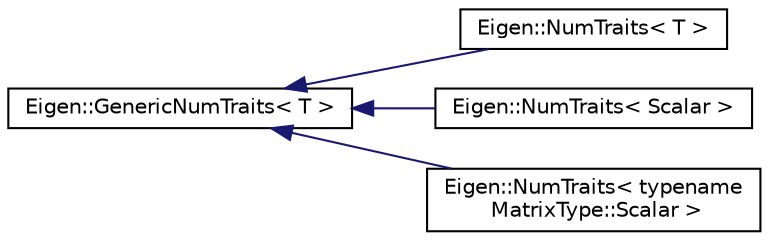 digraph "Graphical Class Hierarchy"
{
  edge [fontname="Helvetica",fontsize="10",labelfontname="Helvetica",labelfontsize="10"];
  node [fontname="Helvetica",fontsize="10",shape=record];
  rankdir="LR";
  Node1 [label="Eigen::GenericNumTraits\< T \>",height=0.2,width=0.4,color="black", fillcolor="white", style="filled",URL="$struct_eigen_1_1_generic_num_traits.html"];
  Node1 -> Node2 [dir="back",color="midnightblue",fontsize="10",style="solid",fontname="Helvetica"];
  Node2 [label="Eigen::NumTraits\< T \>",height=0.2,width=0.4,color="black", fillcolor="white", style="filled",URL="$struct_eigen_1_1_num_traits.html",tooltip="Holds information about the various numeric (i.e. scalar) types allowed by Eigen. ..."];
  Node1 -> Node3 [dir="back",color="midnightblue",fontsize="10",style="solid",fontname="Helvetica"];
  Node3 [label="Eigen::NumTraits\< Scalar \>",height=0.2,width=0.4,color="black", fillcolor="white", style="filled",URL="$struct_eigen_1_1_num_traits.html"];
  Node1 -> Node4 [dir="back",color="midnightblue",fontsize="10",style="solid",fontname="Helvetica"];
  Node4 [label="Eigen::NumTraits\< typename\l MatrixType::Scalar \>",height=0.2,width=0.4,color="black", fillcolor="white", style="filled",URL="$struct_eigen_1_1_num_traits.html"];
}
